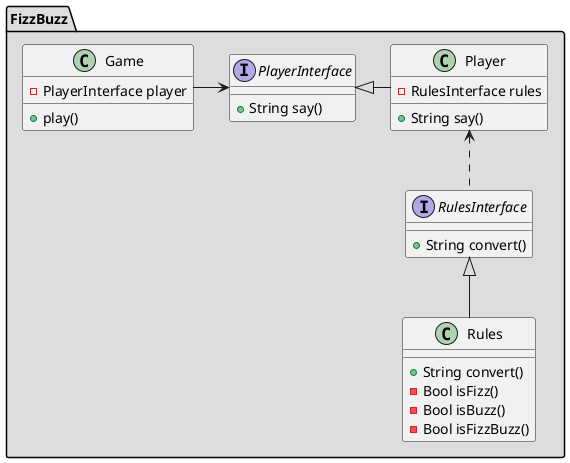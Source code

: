 @startuml

package "FizzBuzz" #DDDDDD {
class Game {
  -PlayerInterface player
  +play()
}

interface PlayerInterface {
  +String say()
}
interface RulesInterface {
  +String convert()
}

class Rules {
  +String convert()
  -Bool isFizz()
  -Bool isBuzz()
  -Bool isFizzBuzz()
}
class Player {
  -RulesInterface rules
  +String say()
}

Game -> PlayerInterface
PlayerInterface <|- Player
RulesInterface <|-- Rules
Player <.. RulesInterface
}

@enduml